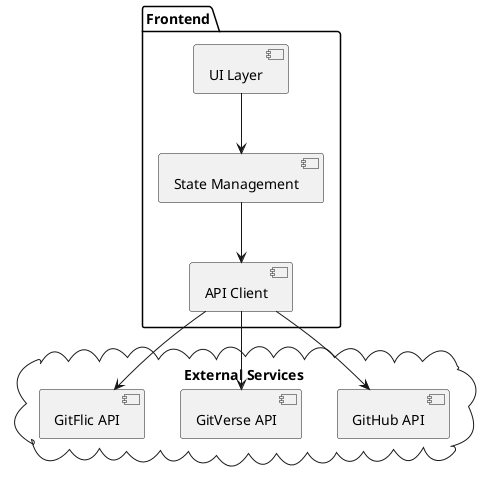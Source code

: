 @startuml
package "Frontend" {
    [UI Layer]
    [State Management]
    [API Client]
}

cloud "External Services" {
    [GitHub API]
    [GitVerse API]
    [GitFlic API]
}

[UI Layer] --> [State Management]
[State Management] --> [API Client]
[API Client] --> [GitHub API]
[API Client] --> [GitVerse API]
[API Client] --> [GitFlic API]
@enduml 